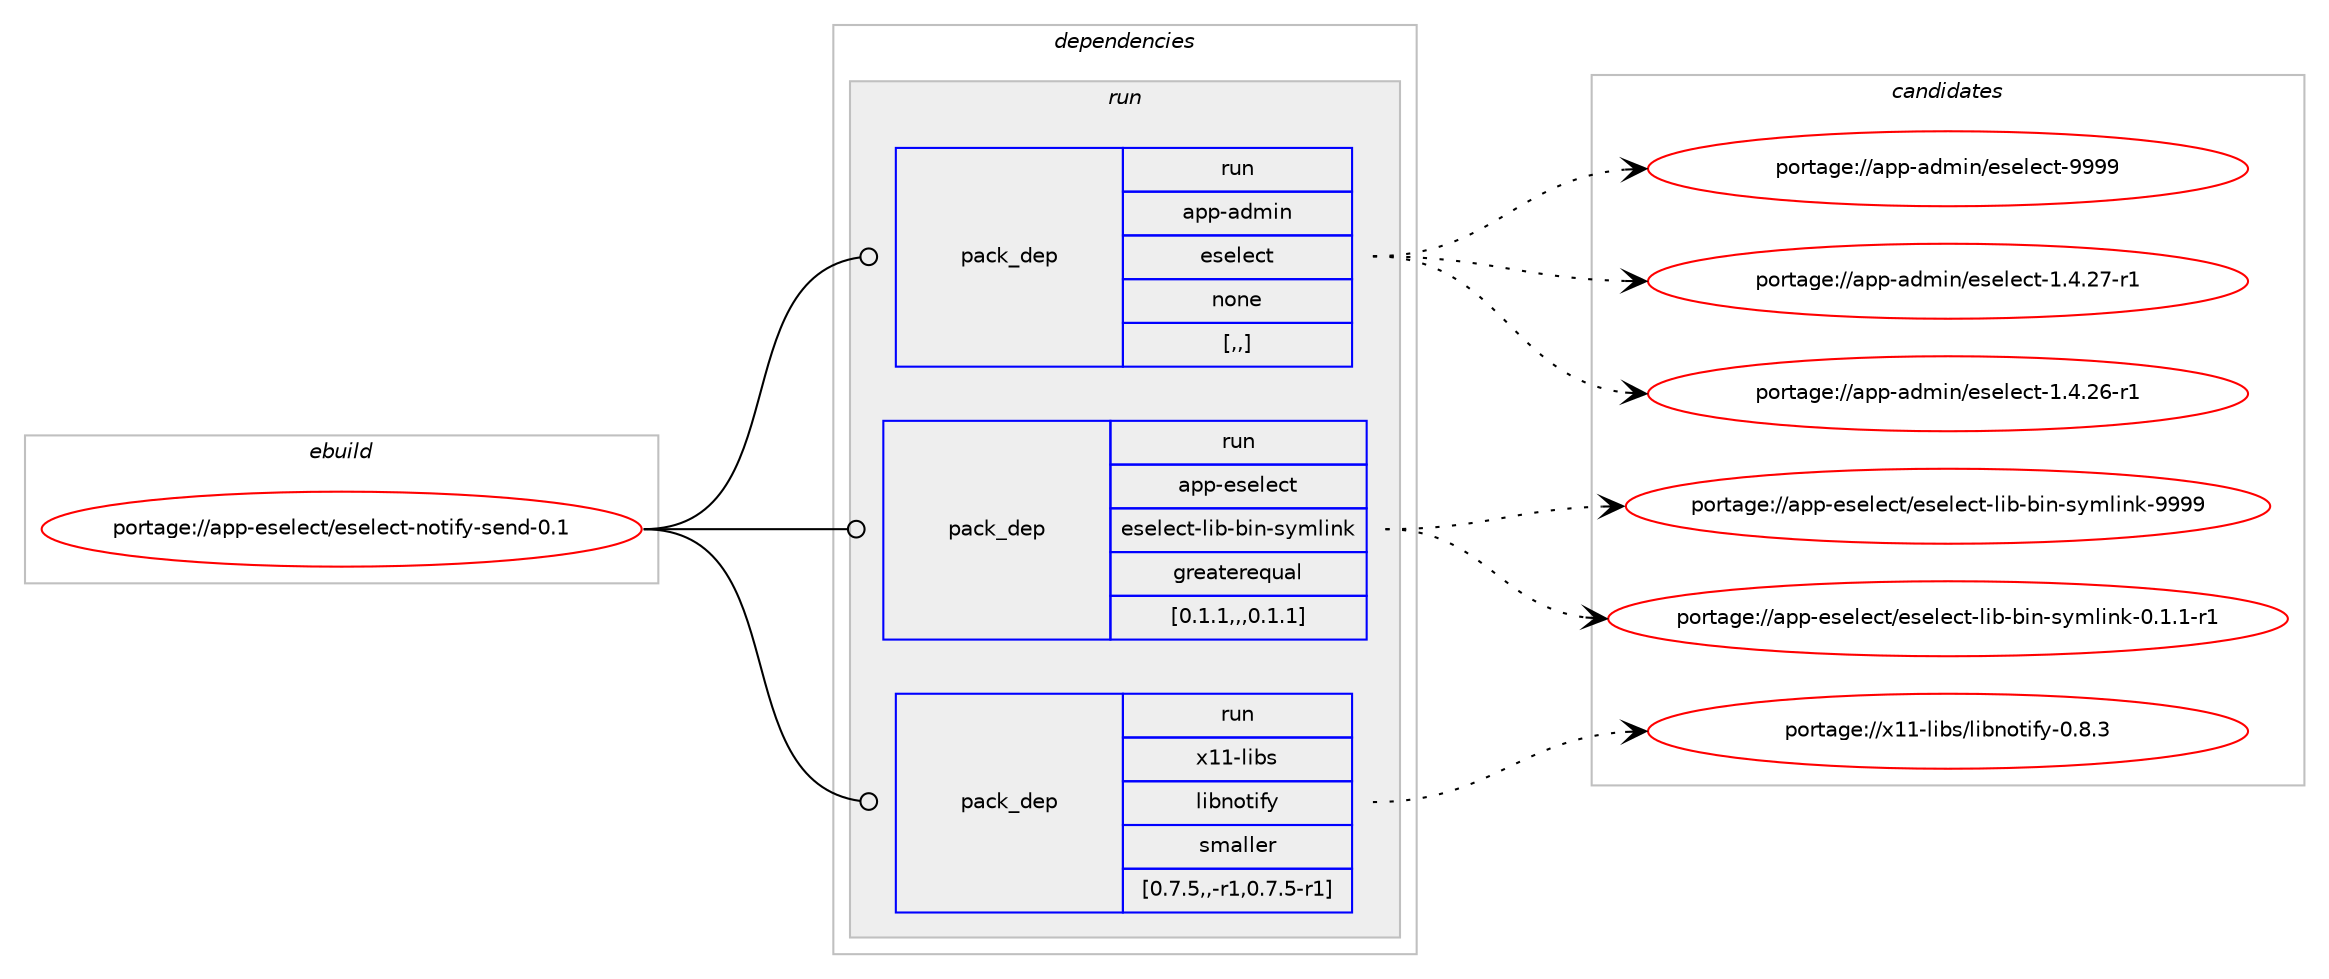 digraph prolog {

# *************
# Graph options
# *************

newrank=true;
concentrate=true;
compound=true;
graph [rankdir=LR,fontname=Helvetica,fontsize=10,ranksep=1.5];#, ranksep=2.5, nodesep=0.2];
edge  [arrowhead=vee];
node  [fontname=Helvetica,fontsize=10];

# **********
# The ebuild
# **********

subgraph cluster_leftcol {
color=gray;
rank=same;
label=<<i>ebuild</i>>;
id [label="portage://app-eselect/eselect-notify-send-0.1", color=red, width=4, href="../app-eselect/eselect-notify-send-0.1.svg"];
}

# ****************
# The dependencies
# ****************

subgraph cluster_midcol {
color=gray;
label=<<i>dependencies</i>>;
subgraph cluster_compile {
fillcolor="#eeeeee";
style=filled;
label=<<i>compile</i>>;
}
subgraph cluster_compileandrun {
fillcolor="#eeeeee";
style=filled;
label=<<i>compile and run</i>>;
}
subgraph cluster_run {
fillcolor="#eeeeee";
style=filled;
label=<<i>run</i>>;
subgraph pack24730 {
dependency35589 [label=<<TABLE BORDER="0" CELLBORDER="1" CELLSPACING="0" CELLPADDING="4" WIDTH="220"><TR><TD ROWSPAN="6" CELLPADDING="30">pack_dep</TD></TR><TR><TD WIDTH="110">run</TD></TR><TR><TD>app-admin</TD></TR><TR><TD>eselect</TD></TR><TR><TD>none</TD></TR><TR><TD>[,,]</TD></TR></TABLE>>, shape=none, color=blue];
}
id:e -> dependency35589:w [weight=20,style="solid",arrowhead="odot"];
subgraph pack24731 {
dependency35590 [label=<<TABLE BORDER="0" CELLBORDER="1" CELLSPACING="0" CELLPADDING="4" WIDTH="220"><TR><TD ROWSPAN="6" CELLPADDING="30">pack_dep</TD></TR><TR><TD WIDTH="110">run</TD></TR><TR><TD>app-eselect</TD></TR><TR><TD>eselect-lib-bin-symlink</TD></TR><TR><TD>greaterequal</TD></TR><TR><TD>[0.1.1,,,0.1.1]</TD></TR></TABLE>>, shape=none, color=blue];
}
id:e -> dependency35590:w [weight=20,style="solid",arrowhead="odot"];
subgraph pack24732 {
dependency35591 [label=<<TABLE BORDER="0" CELLBORDER="1" CELLSPACING="0" CELLPADDING="4" WIDTH="220"><TR><TD ROWSPAN="6" CELLPADDING="30">pack_dep</TD></TR><TR><TD WIDTH="110">run</TD></TR><TR><TD>x11-libs</TD></TR><TR><TD>libnotify</TD></TR><TR><TD>smaller</TD></TR><TR><TD>[0.7.5,,-r1,0.7.5-r1]</TD></TR></TABLE>>, shape=none, color=blue];
}
id:e -> dependency35591:w [weight=20,style="solid",arrowhead="odot"];
}
}

# **************
# The candidates
# **************

subgraph cluster_choices {
rank=same;
color=gray;
label=<<i>candidates</i>>;

subgraph choice24730 {
color=black;
nodesep=1;
choice97112112459710010910511047101115101108101991164557575757 [label="portage://app-admin/eselect-9999", color=red, width=4,href="../app-admin/eselect-9999.svg"];
choice9711211245971001091051104710111510110810199116454946524650554511449 [label="portage://app-admin/eselect-1.4.27-r1", color=red, width=4,href="../app-admin/eselect-1.4.27-r1.svg"];
choice9711211245971001091051104710111510110810199116454946524650544511449 [label="portage://app-admin/eselect-1.4.26-r1", color=red, width=4,href="../app-admin/eselect-1.4.26-r1.svg"];
dependency35589:e -> choice97112112459710010910511047101115101108101991164557575757:w [style=dotted,weight="100"];
dependency35589:e -> choice9711211245971001091051104710111510110810199116454946524650554511449:w [style=dotted,weight="100"];
dependency35589:e -> choice9711211245971001091051104710111510110810199116454946524650544511449:w [style=dotted,weight="100"];
}
subgraph choice24731 {
color=black;
nodesep=1;
choice971121124510111510110810199116471011151011081019911645108105984598105110451151211091081051101074557575757 [label="portage://app-eselect/eselect-lib-bin-symlink-9999", color=red, width=4,href="../app-eselect/eselect-lib-bin-symlink-9999.svg"];
choice971121124510111510110810199116471011151011081019911645108105984598105110451151211091081051101074548464946494511449 [label="portage://app-eselect/eselect-lib-bin-symlink-0.1.1-r1", color=red, width=4,href="../app-eselect/eselect-lib-bin-symlink-0.1.1-r1.svg"];
dependency35590:e -> choice971121124510111510110810199116471011151011081019911645108105984598105110451151211091081051101074557575757:w [style=dotted,weight="100"];
dependency35590:e -> choice971121124510111510110810199116471011151011081019911645108105984598105110451151211091081051101074548464946494511449:w [style=dotted,weight="100"];
}
subgraph choice24732 {
color=black;
nodesep=1;
choice120494945108105981154710810598110111116105102121454846564651 [label="portage://x11-libs/libnotify-0.8.3", color=red, width=4,href="../x11-libs/libnotify-0.8.3.svg"];
dependency35591:e -> choice120494945108105981154710810598110111116105102121454846564651:w [style=dotted,weight="100"];
}
}

}
